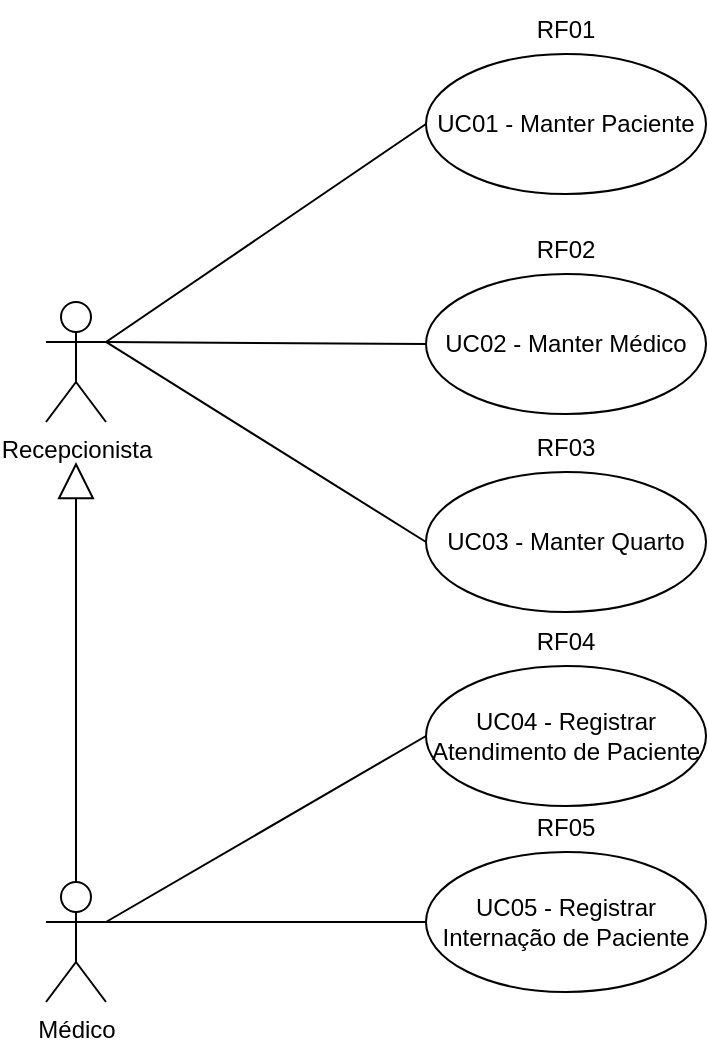 <mxfile version="17.4.1" type="github">
  <diagram id="2XjJmQjnGSakPoKRQ70i" name="Page-1">
    <mxGraphModel dx="489" dy="245" grid="1" gridSize="10" guides="1" tooltips="1" connect="1" arrows="1" fold="1" page="1" pageScale="1" pageWidth="827" pageHeight="1169" math="0" shadow="0">
      <root>
        <mxCell id="0" />
        <mxCell id="1" parent="0" />
        <mxCell id="eM1S06BvGJKUzstTguKt-1" value="Recepcionista" style="shape=umlActor;verticalLabelPosition=bottom;verticalAlign=top;html=1;outlineConnect=0;" vertex="1" parent="1">
          <mxGeometry x="120" y="191" width="30" height="60" as="geometry" />
        </mxCell>
        <mxCell id="eM1S06BvGJKUzstTguKt-2" value="Médico" style="shape=umlActor;verticalLabelPosition=bottom;verticalAlign=top;html=1;outlineConnect=0;" vertex="1" parent="1">
          <mxGeometry x="120" y="481" width="30" height="60" as="geometry" />
        </mxCell>
        <mxCell id="eM1S06BvGJKUzstTguKt-6" value="" style="endArrow=block;endSize=16;endFill=0;html=1;rounded=0;exitX=0.5;exitY=0;exitDx=0;exitDy=0;exitPerimeter=0;" edge="1" parent="1" source="eM1S06BvGJKUzstTguKt-2">
          <mxGeometry width="160" relative="1" as="geometry">
            <mxPoint x="160" y="491" as="sourcePoint" />
            <mxPoint x="135" y="271" as="targetPoint" />
          </mxGeometry>
        </mxCell>
        <mxCell id="eM1S06BvGJKUzstTguKt-7" value="UC01 - Manter Paciente" style="ellipse;whiteSpace=wrap;html=1;" vertex="1" parent="1">
          <mxGeometry x="310" y="67" width="140" height="70" as="geometry" />
        </mxCell>
        <mxCell id="eM1S06BvGJKUzstTguKt-12" value="" style="endArrow=none;html=1;rounded=0;exitX=1;exitY=0.333;exitDx=0;exitDy=0;exitPerimeter=0;entryX=0;entryY=0.5;entryDx=0;entryDy=0;" edge="1" parent="1" source="eM1S06BvGJKUzstTguKt-1" target="eM1S06BvGJKUzstTguKt-7">
          <mxGeometry width="50" height="50" relative="1" as="geometry">
            <mxPoint x="250" y="140" as="sourcePoint" />
            <mxPoint x="300" y="90" as="targetPoint" />
          </mxGeometry>
        </mxCell>
        <mxCell id="eM1S06BvGJKUzstTguKt-13" value="RF01" style="text;html=1;strokeColor=none;fillColor=none;align=center;verticalAlign=middle;whiteSpace=wrap;rounded=0;" vertex="1" parent="1">
          <mxGeometry x="350" y="40" width="60" height="30" as="geometry" />
        </mxCell>
        <mxCell id="eM1S06BvGJKUzstTguKt-14" value="UC02 - Manter Médico" style="ellipse;whiteSpace=wrap;html=1;" vertex="1" parent="1">
          <mxGeometry x="310" y="177" width="140" height="70" as="geometry" />
        </mxCell>
        <mxCell id="eM1S06BvGJKUzstTguKt-15" value="RF02" style="text;html=1;strokeColor=none;fillColor=none;align=center;verticalAlign=middle;whiteSpace=wrap;rounded=0;" vertex="1" parent="1">
          <mxGeometry x="350" y="150" width="60" height="30" as="geometry" />
        </mxCell>
        <mxCell id="eM1S06BvGJKUzstTguKt-16" value="" style="endArrow=none;html=1;rounded=0;exitX=1;exitY=0.333;exitDx=0;exitDy=0;exitPerimeter=0;entryX=0;entryY=0.5;entryDx=0;entryDy=0;" edge="1" target="eM1S06BvGJKUzstTguKt-14" parent="1" source="eM1S06BvGJKUzstTguKt-1">
          <mxGeometry width="50" height="50" relative="1" as="geometry">
            <mxPoint x="150" y="210" as="sourcePoint" />
            <mxPoint x="300" y="200" as="targetPoint" />
          </mxGeometry>
        </mxCell>
        <mxCell id="eM1S06BvGJKUzstTguKt-17" value="UC03 - Manter Quarto" style="ellipse;whiteSpace=wrap;html=1;" vertex="1" parent="1">
          <mxGeometry x="310" y="276" width="140" height="70" as="geometry" />
        </mxCell>
        <mxCell id="eM1S06BvGJKUzstTguKt-18" value="RF03" style="text;html=1;strokeColor=none;fillColor=none;align=center;verticalAlign=middle;whiteSpace=wrap;rounded=0;" vertex="1" parent="1">
          <mxGeometry x="350" y="249" width="60" height="30" as="geometry" />
        </mxCell>
        <mxCell id="eM1S06BvGJKUzstTguKt-19" value="" style="endArrow=none;html=1;rounded=0;entryX=0;entryY=0.5;entryDx=0;entryDy=0;exitX=1;exitY=0.333;exitDx=0;exitDy=0;exitPerimeter=0;" edge="1" target="eM1S06BvGJKUzstTguKt-17" parent="1" source="eM1S06BvGJKUzstTguKt-1">
          <mxGeometry width="50" height="50" relative="1" as="geometry">
            <mxPoint x="160" y="220" as="sourcePoint" />
            <mxPoint x="300" y="310" as="targetPoint" />
          </mxGeometry>
        </mxCell>
        <mxCell id="eM1S06BvGJKUzstTguKt-20" value="" style="endArrow=none;html=1;rounded=0;entryX=0;entryY=0.5;entryDx=0;entryDy=0;exitX=1;exitY=0.333;exitDx=0;exitDy=0;exitPerimeter=0;" edge="1" target="eM1S06BvGJKUzstTguKt-21" parent="1">
          <mxGeometry width="50" height="50" relative="1" as="geometry">
            <mxPoint x="150" y="501" as="sourcePoint" />
            <mxPoint x="310" y="510" as="targetPoint" />
          </mxGeometry>
        </mxCell>
        <mxCell id="eM1S06BvGJKUzstTguKt-21" value="UC04 - Registrar Atendimento de Paciente" style="ellipse;whiteSpace=wrap;html=1;" vertex="1" parent="1">
          <mxGeometry x="310" y="373" width="140" height="70" as="geometry" />
        </mxCell>
        <mxCell id="eM1S06BvGJKUzstTguKt-22" value="RF04" style="text;html=1;strokeColor=none;fillColor=none;align=center;verticalAlign=middle;whiteSpace=wrap;rounded=0;" vertex="1" parent="1">
          <mxGeometry x="350" y="346" width="60" height="30" as="geometry" />
        </mxCell>
        <mxCell id="eM1S06BvGJKUzstTguKt-25" value="UC05 - Registrar Internação de Paciente" style="ellipse;whiteSpace=wrap;html=1;" vertex="1" parent="1">
          <mxGeometry x="310" y="466" width="140" height="70" as="geometry" />
        </mxCell>
        <mxCell id="eM1S06BvGJKUzstTguKt-26" value="" style="endArrow=none;html=1;rounded=0;entryX=0;entryY=0.5;entryDx=0;entryDy=0;exitX=1;exitY=0.333;exitDx=0;exitDy=0;exitPerimeter=0;" edge="1" target="eM1S06BvGJKUzstTguKt-25" parent="1" source="eM1S06BvGJKUzstTguKt-2">
          <mxGeometry width="50" height="50" relative="1" as="geometry">
            <mxPoint x="150" y="598" as="sourcePoint" />
            <mxPoint x="310" y="607" as="targetPoint" />
          </mxGeometry>
        </mxCell>
        <mxCell id="eM1S06BvGJKUzstTguKt-27" value="RF05" style="text;html=1;strokeColor=none;fillColor=none;align=center;verticalAlign=middle;whiteSpace=wrap;rounded=0;" vertex="1" parent="1">
          <mxGeometry x="350" y="439" width="60" height="30" as="geometry" />
        </mxCell>
      </root>
    </mxGraphModel>
  </diagram>
</mxfile>
